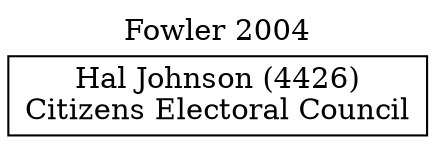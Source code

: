 // House preference flow
digraph "Hal Johnson (4426)_Fowler_2004" {
	graph [label="Fowler 2004" labelloc=t mclimit=10]
	node [shape=box]
	"Hal Johnson (4426)" [label="Hal Johnson (4426)
Citizens Electoral Council"]
}
